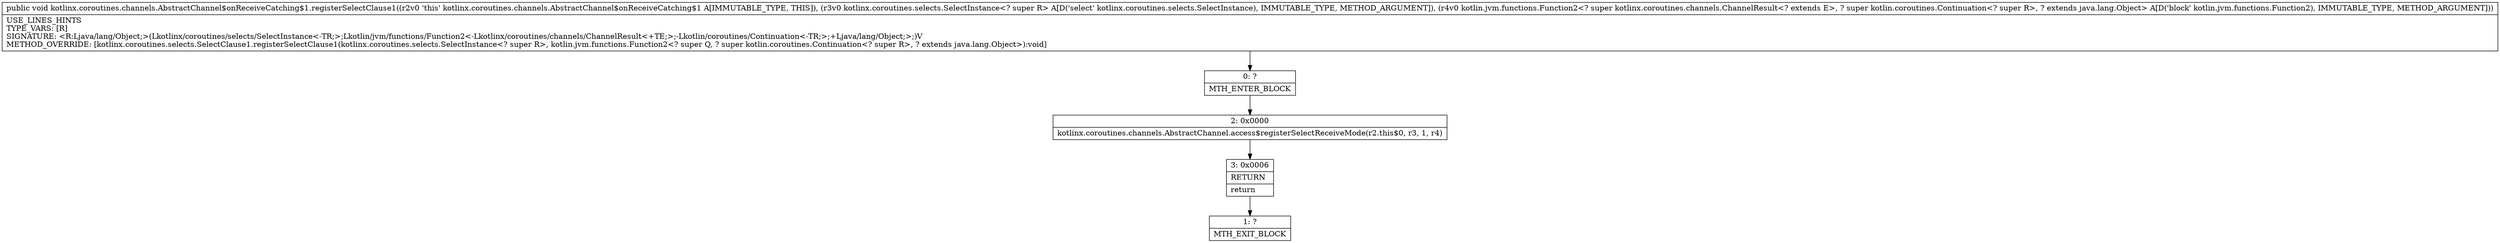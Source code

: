 digraph "CFG forkotlinx.coroutines.channels.AbstractChannel$onReceiveCatching$1.registerSelectClause1(Lkotlinx\/coroutines\/selects\/SelectInstance;Lkotlin\/jvm\/functions\/Function2;)V" {
Node_0 [shape=record,label="{0\:\ ?|MTH_ENTER_BLOCK\l}"];
Node_2 [shape=record,label="{2\:\ 0x0000|kotlinx.coroutines.channels.AbstractChannel.access$registerSelectReceiveMode(r2.this$0, r3, 1, r4)\l}"];
Node_3 [shape=record,label="{3\:\ 0x0006|RETURN\l|return\l}"];
Node_1 [shape=record,label="{1\:\ ?|MTH_EXIT_BLOCK\l}"];
MethodNode[shape=record,label="{public void kotlinx.coroutines.channels.AbstractChannel$onReceiveCatching$1.registerSelectClause1((r2v0 'this' kotlinx.coroutines.channels.AbstractChannel$onReceiveCatching$1 A[IMMUTABLE_TYPE, THIS]), (r3v0 kotlinx.coroutines.selects.SelectInstance\<? super R\> A[D('select' kotlinx.coroutines.selects.SelectInstance), IMMUTABLE_TYPE, METHOD_ARGUMENT]), (r4v0 kotlin.jvm.functions.Function2\<? super kotlinx.coroutines.channels.ChannelResult\<? extends E\>, ? super kotlin.coroutines.Continuation\<? super R\>, ? extends java.lang.Object\> A[D('block' kotlin.jvm.functions.Function2), IMMUTABLE_TYPE, METHOD_ARGUMENT]))  | USE_LINES_HINTS\lTYPE_VARS: [R]\lSIGNATURE: \<R:Ljava\/lang\/Object;\>(Lkotlinx\/coroutines\/selects\/SelectInstance\<\-TR;\>;Lkotlin\/jvm\/functions\/Function2\<\-Lkotlinx\/coroutines\/channels\/ChannelResult\<+TE;\>;\-Lkotlin\/coroutines\/Continuation\<\-TR;\>;+Ljava\/lang\/Object;\>;)V\lMETHOD_OVERRIDE: [kotlinx.coroutines.selects.SelectClause1.registerSelectClause1(kotlinx.coroutines.selects.SelectInstance\<? super R\>, kotlin.jvm.functions.Function2\<? super Q, ? super kotlin.coroutines.Continuation\<? super R\>, ? extends java.lang.Object\>):void]\l}"];
MethodNode -> Node_0;Node_0 -> Node_2;
Node_2 -> Node_3;
Node_3 -> Node_1;
}

